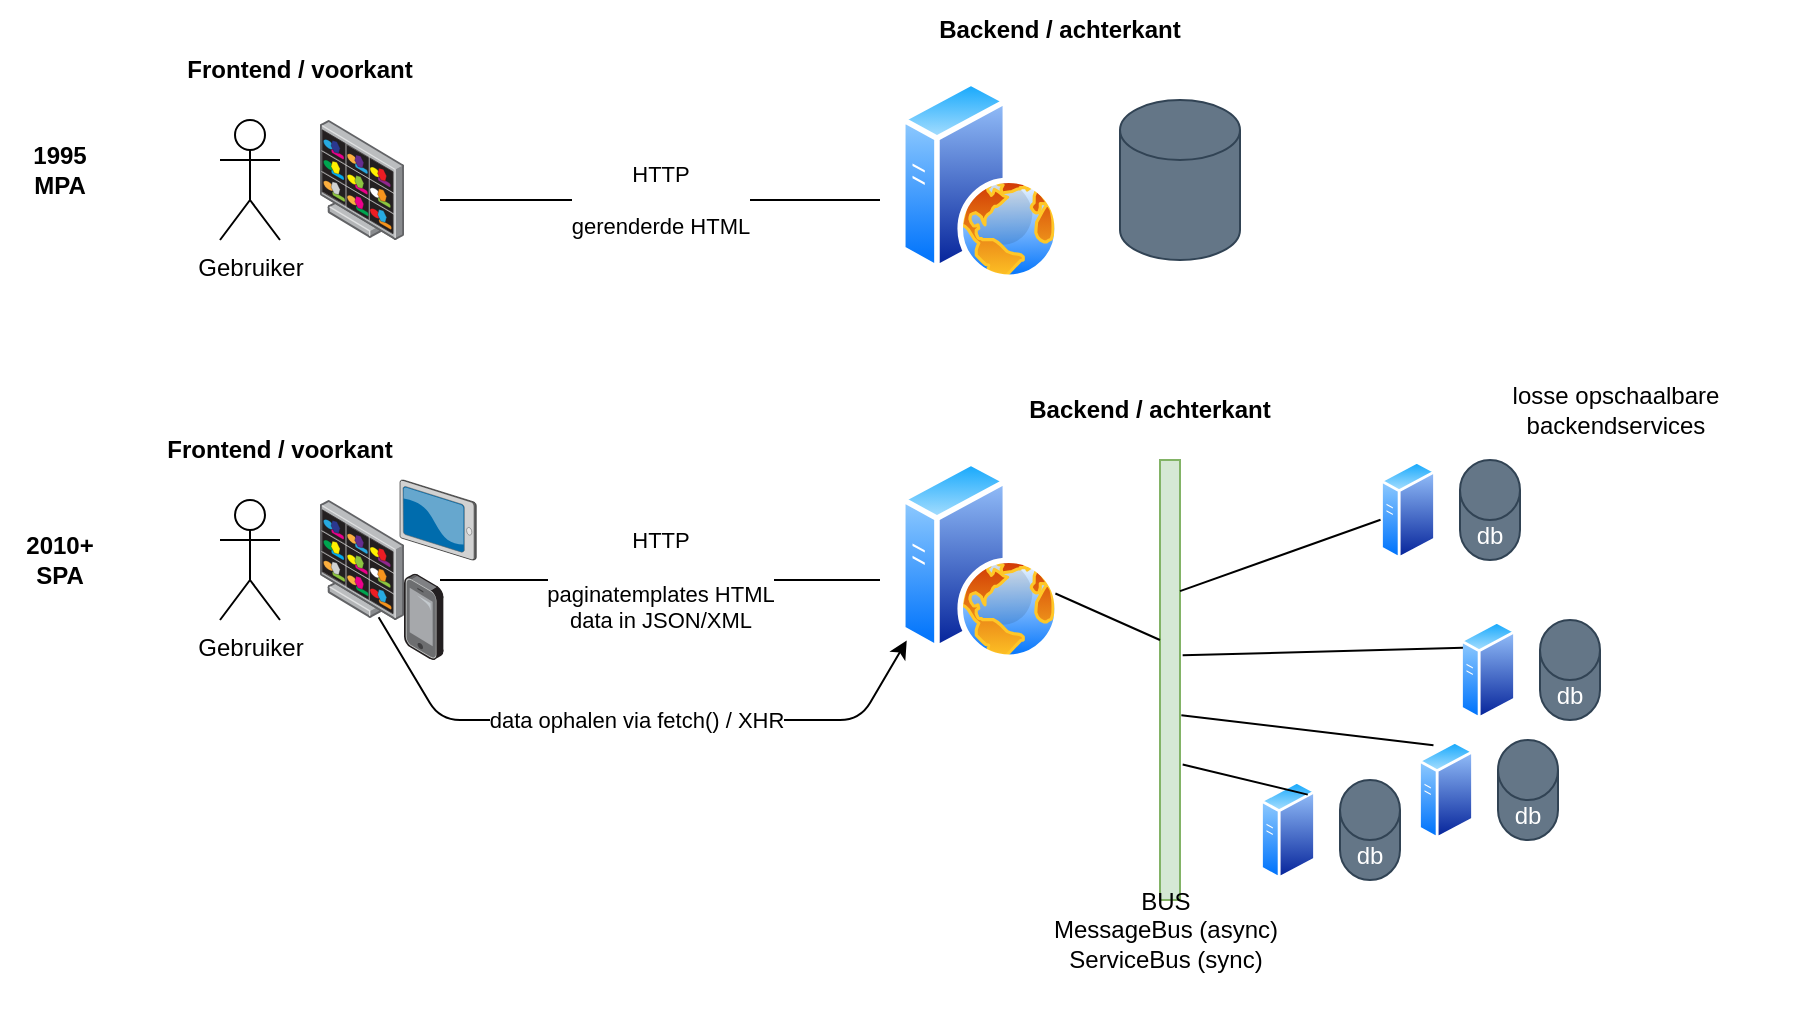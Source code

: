 <mxfile>
    <diagram id="UvKC1PCjA1_GG8Tf4ASK" name="Page-1">
        <mxGraphModel dx="882" dy="690" grid="1" gridSize="10" guides="1" tooltips="1" connect="1" arrows="1" fold="1" page="1" pageScale="1" pageWidth="850" pageHeight="1100" math="0" shadow="0">
            <root>
                <mxCell id="0"/>
                <mxCell id="1" parent="0"/>
                <mxCell id="2" value="" style="shape=cylinder3;whiteSpace=wrap;html=1;boundedLbl=1;backgroundOutline=1;size=15;fillColor=#647687;fontColor=#ffffff;strokeColor=#314354;" parent="1" vertex="1">
                    <mxGeometry x="670" y="100" width="60" height="80" as="geometry"/>
                </mxCell>
                <mxCell id="3" value="Gebruiker" style="shape=umlActor;verticalLabelPosition=bottom;verticalAlign=top;html=1;outlineConnect=0;" parent="1" vertex="1">
                    <mxGeometry x="220" y="110" width="30" height="60" as="geometry"/>
                </mxCell>
                <mxCell id="6" value="" style="image;points=[];aspect=fixed;html=1;align=center;shadow=0;dashed=0;image=img/lib/allied_telesis/security/DVS_Surveillance_Monitor.svg;" parent="1" vertex="1">
                    <mxGeometry x="270" y="110" width="42" height="60" as="geometry"/>
                </mxCell>
                <mxCell id="7" value="" style="image;aspect=fixed;perimeter=ellipsePerimeter;html=1;align=center;shadow=0;dashed=0;spacingTop=3;image=img/lib/active_directory/web_server.svg;" parent="1" vertex="1">
                    <mxGeometry x="560" y="90" width="80" height="100" as="geometry"/>
                </mxCell>
                <mxCell id="8" value="Frontend / voorkant" style="text;html=1;align=center;verticalAlign=middle;whiteSpace=wrap;rounded=0;fontStyle=1" parent="1" vertex="1">
                    <mxGeometry x="190" y="70" width="140" height="30" as="geometry"/>
                </mxCell>
                <mxCell id="9" value="Backend / achterkant" style="text;html=1;align=center;verticalAlign=middle;whiteSpace=wrap;rounded=0;fontStyle=1" parent="1" vertex="1">
                    <mxGeometry x="570" y="50" width="140" height="30" as="geometry"/>
                </mxCell>
                <mxCell id="10" value="HTTP&lt;div&gt;&lt;br&gt;&lt;/div&gt;&lt;div&gt;gerenderde HTML&lt;/div&gt;" style="endArrow=none;html=1;" parent="1" edge="1">
                    <mxGeometry width="50" height="50" relative="1" as="geometry">
                        <mxPoint x="330" y="150" as="sourcePoint"/>
                        <mxPoint x="550" y="150" as="targetPoint"/>
                    </mxGeometry>
                </mxCell>
                <mxCell id="11" value="db" style="shape=cylinder3;whiteSpace=wrap;html=1;boundedLbl=1;backgroundOutline=1;size=15;fillColor=#647687;strokeColor=#314354;fontColor=#ffffff;" parent="1" vertex="1">
                    <mxGeometry x="840" y="280" width="30" height="50" as="geometry"/>
                </mxCell>
                <mxCell id="12" value="Gebruiker" style="shape=umlActor;verticalLabelPosition=bottom;verticalAlign=top;html=1;outlineConnect=0;" parent="1" vertex="1">
                    <mxGeometry x="220" y="300" width="30" height="60" as="geometry"/>
                </mxCell>
                <mxCell id="13" value="" style="image;points=[];aspect=fixed;html=1;align=center;shadow=0;dashed=0;image=img/lib/allied_telesis/security/DVS_Surveillance_Monitor.svg;" parent="1" vertex="1">
                    <mxGeometry x="270" y="300" width="42" height="60" as="geometry"/>
                </mxCell>
                <mxCell id="14" value="" style="image;aspect=fixed;perimeter=ellipsePerimeter;html=1;align=center;shadow=0;dashed=0;spacingTop=3;image=img/lib/active_directory/web_server.svg;" parent="1" vertex="1">
                    <mxGeometry x="560" y="280" width="80" height="100" as="geometry"/>
                </mxCell>
                <mxCell id="15" value="Frontend / voorkant" style="text;html=1;align=center;verticalAlign=middle;whiteSpace=wrap;rounded=0;fontStyle=1" parent="1" vertex="1">
                    <mxGeometry x="180" y="260" width="140" height="30" as="geometry"/>
                </mxCell>
                <mxCell id="16" value="Backend / achterkant" style="text;html=1;align=center;verticalAlign=middle;whiteSpace=wrap;rounded=0;fontStyle=1" parent="1" vertex="1">
                    <mxGeometry x="570" y="240" width="230" height="30" as="geometry"/>
                </mxCell>
                <mxCell id="17" value="HTTP&lt;div&gt;&lt;br&gt;&lt;/div&gt;&lt;div&gt;paginatemplates HTML&lt;/div&gt;&lt;div&gt;data in JSON/XML&lt;/div&gt;" style="endArrow=none;html=1;" parent="1" edge="1">
                    <mxGeometry width="50" height="50" relative="1" as="geometry">
                        <mxPoint x="330" y="340" as="sourcePoint"/>
                        <mxPoint x="550" y="340" as="targetPoint"/>
                    </mxGeometry>
                </mxCell>
                <mxCell id="18" value="" style="verticalLabelPosition=bottom;sketch=0;aspect=fixed;html=1;verticalAlign=top;strokeColor=none;align=center;outlineConnect=0;shape=mxgraph.citrix.tablet_2;" parent="1" vertex="1">
                    <mxGeometry x="310" y="290" width="38.14" height="40" as="geometry"/>
                </mxCell>
                <mxCell id="19" value="" style="image;points=[];aspect=fixed;html=1;align=center;shadow=0;dashed=0;image=img/lib/allied_telesis/computer_and_terminals/Smartphone.svg;" parent="1" vertex="1">
                    <mxGeometry x="312" y="336.8" width="19.8" height="43.2" as="geometry"/>
                </mxCell>
                <mxCell id="20" value="1995&lt;div&gt;MPA&lt;/div&gt;" style="text;html=1;align=center;verticalAlign=middle;whiteSpace=wrap;rounded=0;fontStyle=1" parent="1" vertex="1">
                    <mxGeometry x="110" y="120" width="60" height="30" as="geometry"/>
                </mxCell>
                <mxCell id="21" value="2010+&lt;div&gt;SPA&lt;/div&gt;" style="text;html=1;align=center;verticalAlign=middle;whiteSpace=wrap;rounded=0;fontStyle=1" parent="1" vertex="1">
                    <mxGeometry x="110" y="315" width="60" height="30" as="geometry"/>
                </mxCell>
                <mxCell id="22" value="data ophalen via fetch() / XHR" style="endArrow=classic;html=1;exitX=0.698;exitY=0.978;exitDx=0;exitDy=0;exitPerimeter=0;entryX=0.042;entryY=0.903;entryDx=0;entryDy=0;entryPerimeter=0;" parent="1" source="13" target="14" edge="1">
                    <mxGeometry width="50" height="50" relative="1" as="geometry">
                        <mxPoint x="305" y="440" as="sourcePoint"/>
                        <mxPoint x="540" y="410" as="targetPoint"/>
                        <Array as="points">
                            <mxPoint x="330" y="410"/>
                            <mxPoint x="540" y="410"/>
                        </Array>
                    </mxGeometry>
                </mxCell>
                <mxCell id="24" value="" style="image;aspect=fixed;perimeter=ellipsePerimeter;html=1;align=center;shadow=0;dashed=0;spacingTop=3;image=img/lib/active_directory/generic_server.svg;" parent="1" vertex="1">
                    <mxGeometry x="800" y="280" width="28.0" height="50" as="geometry"/>
                </mxCell>
                <mxCell id="27" value="db" style="shape=cylinder3;whiteSpace=wrap;html=1;boundedLbl=1;backgroundOutline=1;size=15;fillColor=#647687;strokeColor=#314354;fontColor=#ffffff;" parent="1" vertex="1">
                    <mxGeometry x="880" y="360" width="30" height="50" as="geometry"/>
                </mxCell>
                <mxCell id="28" value="" style="image;aspect=fixed;perimeter=ellipsePerimeter;html=1;align=center;shadow=0;dashed=0;spacingTop=3;image=img/lib/active_directory/generic_server.svg;" parent="1" vertex="1">
                    <mxGeometry x="840" y="360" width="28.0" height="50" as="geometry"/>
                </mxCell>
                <mxCell id="29" value="db" style="shape=cylinder3;whiteSpace=wrap;html=1;boundedLbl=1;backgroundOutline=1;size=15;fillColor=#647687;strokeColor=#314354;fontColor=#ffffff;" parent="1" vertex="1">
                    <mxGeometry x="780" y="440" width="30" height="50" as="geometry"/>
                </mxCell>
                <mxCell id="30" value="" style="image;aspect=fixed;perimeter=ellipsePerimeter;html=1;align=center;shadow=0;dashed=0;spacingTop=3;image=img/lib/active_directory/generic_server.svg;" parent="1" vertex="1">
                    <mxGeometry x="740" y="440" width="28.0" height="50" as="geometry"/>
                </mxCell>
                <mxCell id="33" value="db" style="shape=cylinder3;whiteSpace=wrap;html=1;boundedLbl=1;backgroundOutline=1;size=15;fillColor=#647687;strokeColor=#314354;fontColor=#ffffff;" parent="1" vertex="1">
                    <mxGeometry x="859" y="420" width="30" height="50" as="geometry"/>
                </mxCell>
                <mxCell id="34" value="" style="image;aspect=fixed;perimeter=ellipsePerimeter;html=1;align=center;shadow=0;dashed=0;spacingTop=3;image=img/lib/active_directory/generic_server.svg;" parent="1" vertex="1">
                    <mxGeometry x="819" y="420" width="28.0" height="50" as="geometry"/>
                </mxCell>
                <mxCell id="35" value="&lt;div&gt;&lt;br&gt;&lt;/div&gt;&lt;div&gt;&lt;br&gt;&lt;/div&gt;" style="rounded=0;whiteSpace=wrap;html=1;fillColor=#d5e8d4;strokeColor=#82b366;" parent="1" vertex="1">
                    <mxGeometry x="690" y="280" width="10" height="220" as="geometry"/>
                </mxCell>
                <mxCell id="36" value="BUS&lt;div&gt;MessageBus (async)&lt;/div&gt;&lt;div&gt;ServiceBus (sync)&lt;/div&gt;" style="text;html=1;align=center;verticalAlign=middle;whiteSpace=wrap;rounded=0;" parent="1" vertex="1">
                    <mxGeometry x="618" y="470" width="150" height="90" as="geometry"/>
                </mxCell>
                <mxCell id="37" value="" style="endArrow=none;html=1;" parent="1" source="14" edge="1">
                    <mxGeometry width="50" height="50" relative="1" as="geometry">
                        <mxPoint x="620" y="460" as="sourcePoint"/>
                        <mxPoint x="690" y="370" as="targetPoint"/>
                    </mxGeometry>
                </mxCell>
                <mxCell id="38" value="" style="endArrow=none;html=1;exitX=1;exitY=0.298;exitDx=0;exitDy=0;exitPerimeter=0;" parent="1" source="35" target="24" edge="1">
                    <mxGeometry width="50" height="50" relative="1" as="geometry">
                        <mxPoint x="620" y="460" as="sourcePoint"/>
                        <mxPoint x="670" y="410" as="targetPoint"/>
                    </mxGeometry>
                </mxCell>
                <mxCell id="39" value="" style="endArrow=none;html=1;exitX=1.133;exitY=0.444;exitDx=0;exitDy=0;exitPerimeter=0;entryX=0;entryY=0.25;entryDx=0;entryDy=0;" parent="1" source="35" target="28" edge="1">
                    <mxGeometry width="50" height="50" relative="1" as="geometry">
                        <mxPoint x="710" y="356" as="sourcePoint"/>
                        <mxPoint x="810" y="320" as="targetPoint"/>
                    </mxGeometry>
                </mxCell>
                <mxCell id="40" value="" style="endArrow=none;html=1;exitX=1.067;exitY=0.58;exitDx=0;exitDy=0;exitPerimeter=0;entryX=0.25;entryY=0;entryDx=0;entryDy=0;" parent="1" source="35" target="34" edge="1">
                    <mxGeometry width="50" height="50" relative="1" as="geometry">
                        <mxPoint x="720" y="366" as="sourcePoint"/>
                        <mxPoint x="820" y="330" as="targetPoint"/>
                    </mxGeometry>
                </mxCell>
                <mxCell id="41" value="" style="endArrow=none;html=1;entryX=1;entryY=0;entryDx=0;entryDy=0;exitX=1.133;exitY=0.692;exitDx=0;exitDy=0;exitPerimeter=0;" parent="1" source="35" target="30" edge="1">
                    <mxGeometry width="50" height="50" relative="1" as="geometry">
                        <mxPoint x="710" y="430" as="sourcePoint"/>
                        <mxPoint x="830" y="340" as="targetPoint"/>
                    </mxGeometry>
                </mxCell>
                <mxCell id="42" value="losse opschaalbare&lt;div&gt;backendservices&lt;/div&gt;" style="text;html=1;align=center;verticalAlign=middle;whiteSpace=wrap;rounded=0;fontStyle=0;" parent="1" vertex="1">
                    <mxGeometry x="828" y="220" width="180" height="70" as="geometry"/>
                </mxCell>
            </root>
        </mxGraphModel>
    </diagram>
    <diagram id="ijcmnLf0KxqwwCvnnB0M" name="Ecosysteem">
        <mxGraphModel dx="882" dy="690" grid="1" gridSize="10" guides="1" tooltips="1" connect="1" arrows="1" fold="1" page="1" pageScale="1" pageWidth="850" pageHeight="1100" math="0" shadow="0">
            <root>
                <mxCell id="0"/>
                <mxCell id="1" parent="0"/>
            </root>
        </mxGraphModel>
    </diagram>
</mxfile>